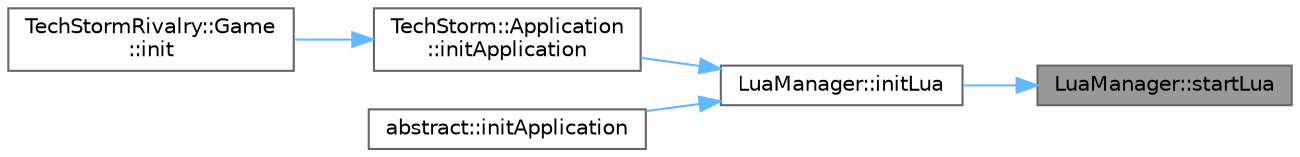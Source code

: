 digraph "LuaManager::startLua"
{
 // LATEX_PDF_SIZE
  bgcolor="transparent";
  edge [fontname=Helvetica,fontsize=10,labelfontname=Helvetica,labelfontsize=10];
  node [fontname=Helvetica,fontsize=10,shape=box,height=0.2,width=0.4];
  rankdir="RL";
  Node1 [id="Node000001",label="LuaManager::startLua",height=0.2,width=0.4,color="gray40", fillcolor="grey60", style="filled", fontcolor="black",tooltip=" "];
  Node1 -> Node2 [id="edge1_Node000001_Node000002",dir="back",color="steelblue1",style="solid",tooltip=" "];
  Node2 [id="Node000002",label="LuaManager::initLua",height=0.2,width=0.4,color="grey40", fillcolor="white", style="filled",URL="$class_lua_manager.html#a983e24d20e75dcb9ac2133b6d1bdf4b0",tooltip=" "];
  Node2 -> Node3 [id="edge2_Node000002_Node000003",dir="back",color="steelblue1",style="solid",tooltip=" "];
  Node3 [id="Node000003",label="TechStorm::Application\l::initApplication",height=0.2,width=0.4,color="grey40", fillcolor="white", style="filled",URL="$class_tech_storm_1_1_application.html#a75a2a2c9d87674ff79605b3506645ef8",tooltip=" "];
  Node3 -> Node4 [id="edge3_Node000003_Node000004",dir="back",color="steelblue1",style="solid",tooltip=" "];
  Node4 [id="Node000004",label="TechStormRivalry::Game\l::init",height=0.2,width=0.4,color="grey40", fillcolor="white", style="filled",URL="$class_tech_storm_rivalry_1_1_game.html#a27c5f38ca8a83e6c96267e2c60b5c407",tooltip=" "];
  Node2 -> Node5 [id="edge4_Node000002_Node000005",dir="back",color="steelblue1",style="solid",tooltip=" "];
  Node5 [id="Node000005",label="abstract::initApplication",height=0.2,width=0.4,color="grey40", fillcolor="white", style="filled",URL="$classabstract.html#af5219c1221c9270c74e8a29fe95bb332",tooltip=" "];
}
